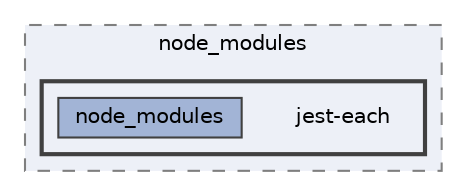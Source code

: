 digraph "C:/Users/arisc/OneDrive/Documents/GitHub/FINAL/EcoEats-Project/node_modules/jest-each"
{
 // LATEX_PDF_SIZE
  bgcolor="transparent";
  edge [fontname=Helvetica,fontsize=10,labelfontname=Helvetica,labelfontsize=10];
  node [fontname=Helvetica,fontsize=10,shape=box,height=0.2,width=0.4];
  compound=true
  subgraph clusterdir_5091f2b68170d33f954320199e2fed0a {
    graph [ bgcolor="#edf0f7", pencolor="grey50", label="node_modules", fontname=Helvetica,fontsize=10 style="filled,dashed", URL="dir_5091f2b68170d33f954320199e2fed0a.html",tooltip=""]
  subgraph clusterdir_a39d99c035749ad657c9727b2fc265c4 {
    graph [ bgcolor="#edf0f7", pencolor="grey25", label="", fontname=Helvetica,fontsize=10 style="filled,bold", URL="dir_a39d99c035749ad657c9727b2fc265c4.html",tooltip=""]
    dir_a39d99c035749ad657c9727b2fc265c4 [shape=plaintext, label="jest-each"];
  dir_82ef28fbc1318ac064167c06735080de [label="node_modules", fillcolor="#a2b4d6", color="grey25", style="filled", URL="dir_82ef28fbc1318ac064167c06735080de.html",tooltip=""];
  }
  }
}
